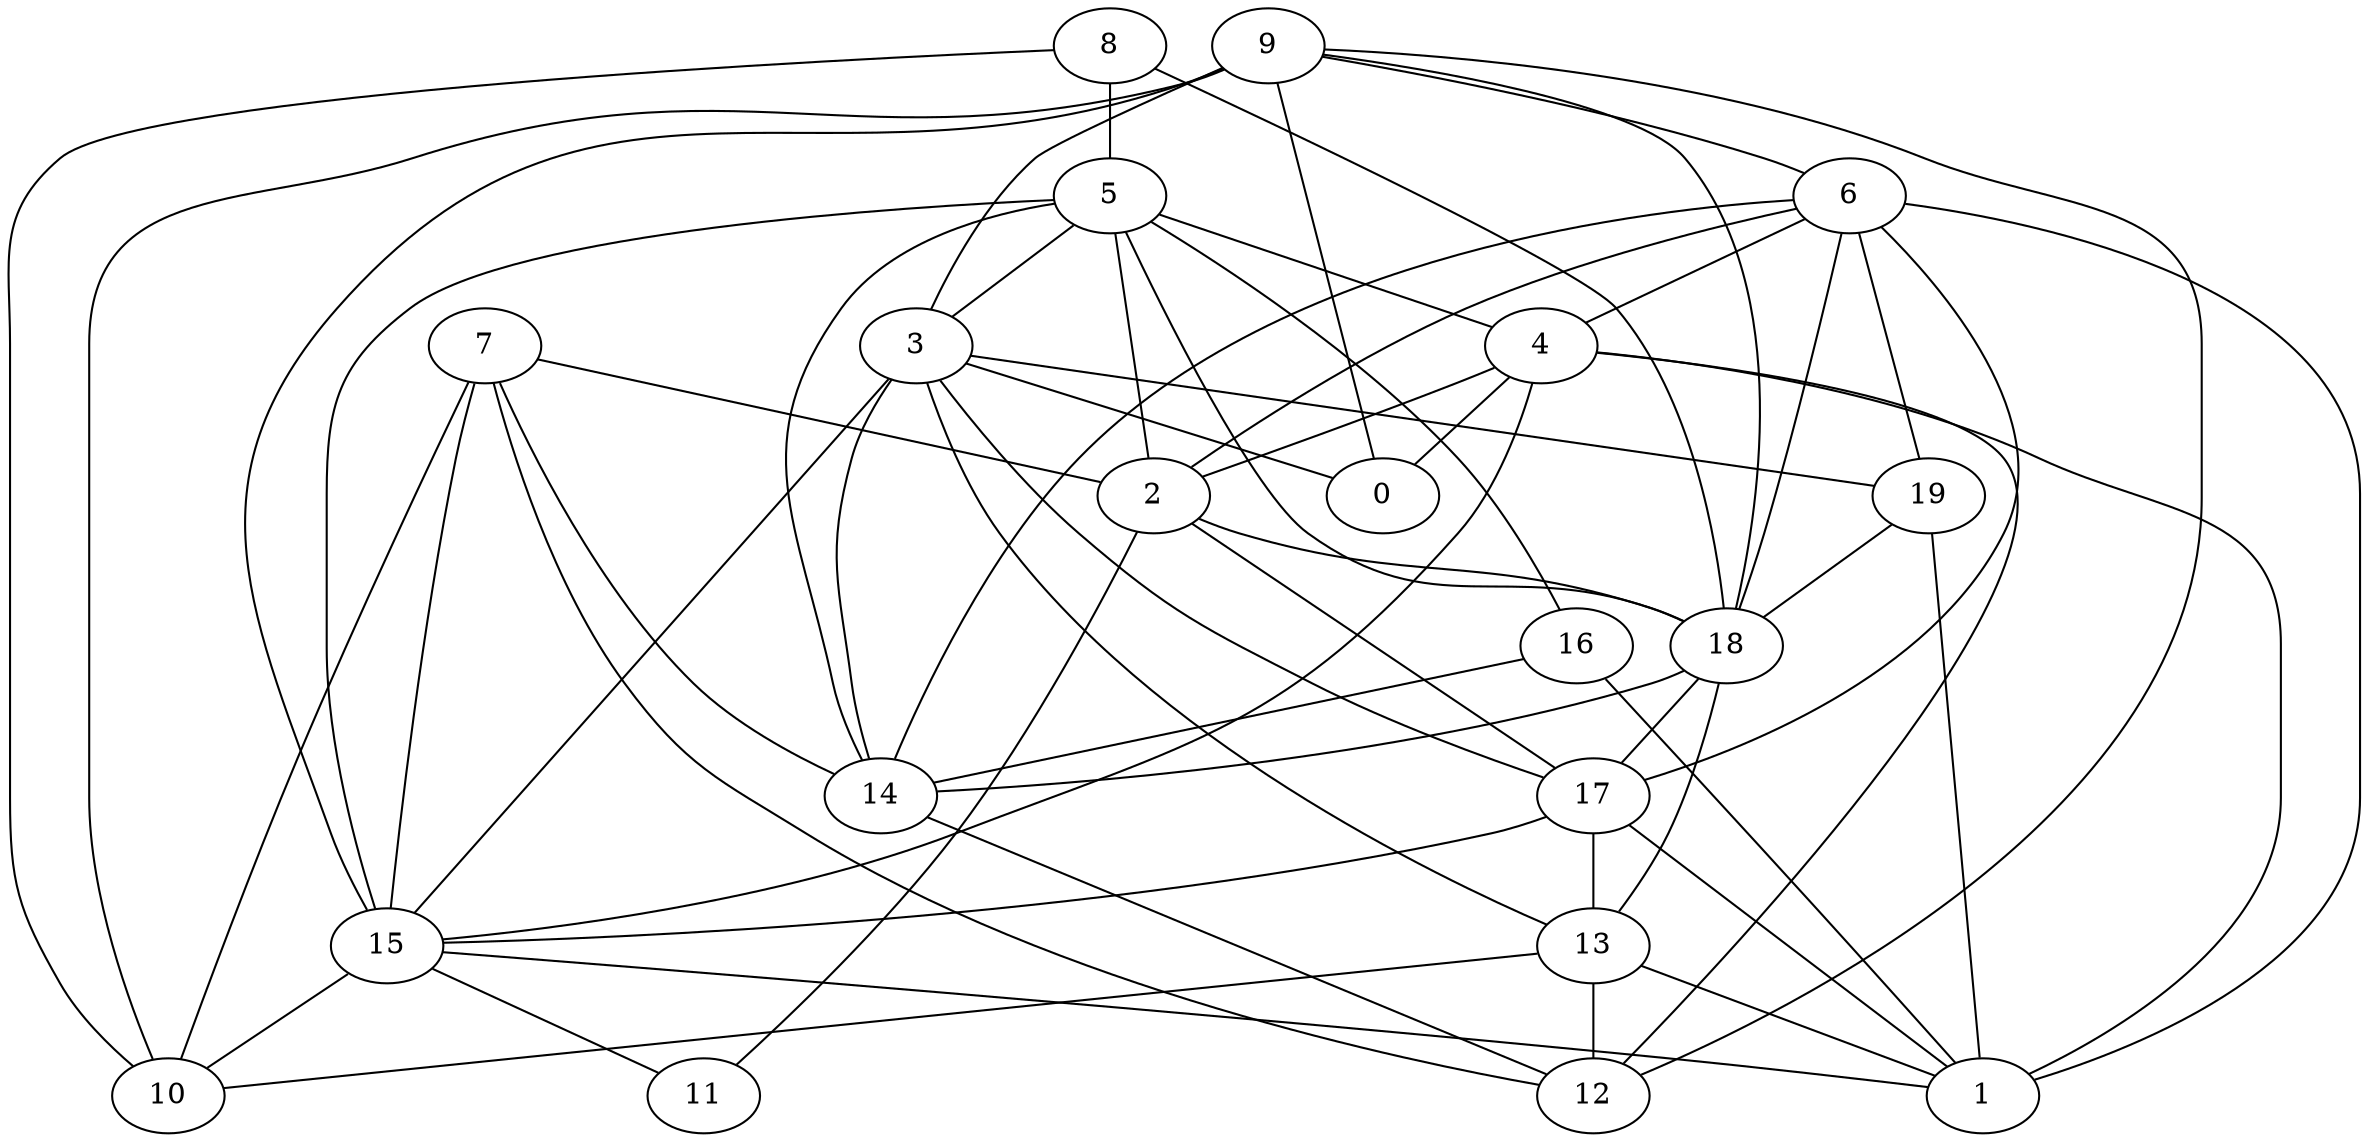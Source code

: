 digraph GG_graph {

subgraph G_graph {
edge [color = black]
"8" -> "5" [dir = none]
"8" -> "18" [dir = none]
"8" -> "10" [dir = none]
"9" -> "6" [dir = none]
"9" -> "12" [dir = none]
"9" -> "18" [dir = none]
"9" -> "3" [dir = none]
"9" -> "10" [dir = none]
"9" -> "15" [dir = none]
"9" -> "0" [dir = none]
"5" -> "16" [dir = none]
"5" -> "2" [dir = none]
"5" -> "4" [dir = none]
"5" -> "18" [dir = none]
"2" -> "18" [dir = none]
"2" -> "11" [dir = none]
"19" -> "18" [dir = none]
"6" -> "14" [dir = none]
"6" -> "18" [dir = none]
"6" -> "19" [dir = none]
"6" -> "4" [dir = none]
"6" -> "17" [dir = none]
"4" -> "0" [dir = none]
"4" -> "15" [dir = none]
"4" -> "2" [dir = none]
"14" -> "12" [dir = none]
"3" -> "0" [dir = none]
"16" -> "14" [dir = none]
"17" -> "13" [dir = none]
"17" -> "15" [dir = none]
"7" -> "15" [dir = none]
"7" -> "14" [dir = none]
"18" -> "14" [dir = none]
"18" -> "13" [dir = none]
"13" -> "1" [dir = none]
"15" -> "11" [dir = none]
"15" -> "1" [dir = none]
"15" -> "10" [dir = none]
"4" -> "1" [dir = none]
"3" -> "15" [dir = none]
"19" -> "1" [dir = none]
"17" -> "1" [dir = none]
"5" -> "3" [dir = none]
"4" -> "12" [dir = none]
"6" -> "2" [dir = none]
"7" -> "10" [dir = none]
"3" -> "13" [dir = none]
"7" -> "2" [dir = none]
"13" -> "10" [dir = none]
"3" -> "19" [dir = none]
"2" -> "17" [dir = none]
"18" -> "17" [dir = none]
"3" -> "17" [dir = none]
"7" -> "12" [dir = none]
"5" -> "14" [dir = none]
"6" -> "1" [dir = none]
"13" -> "12" [dir = none]
"3" -> "14" [dir = none]
"16" -> "1" [dir = none]
"5" -> "15" [dir = none]
}

}
